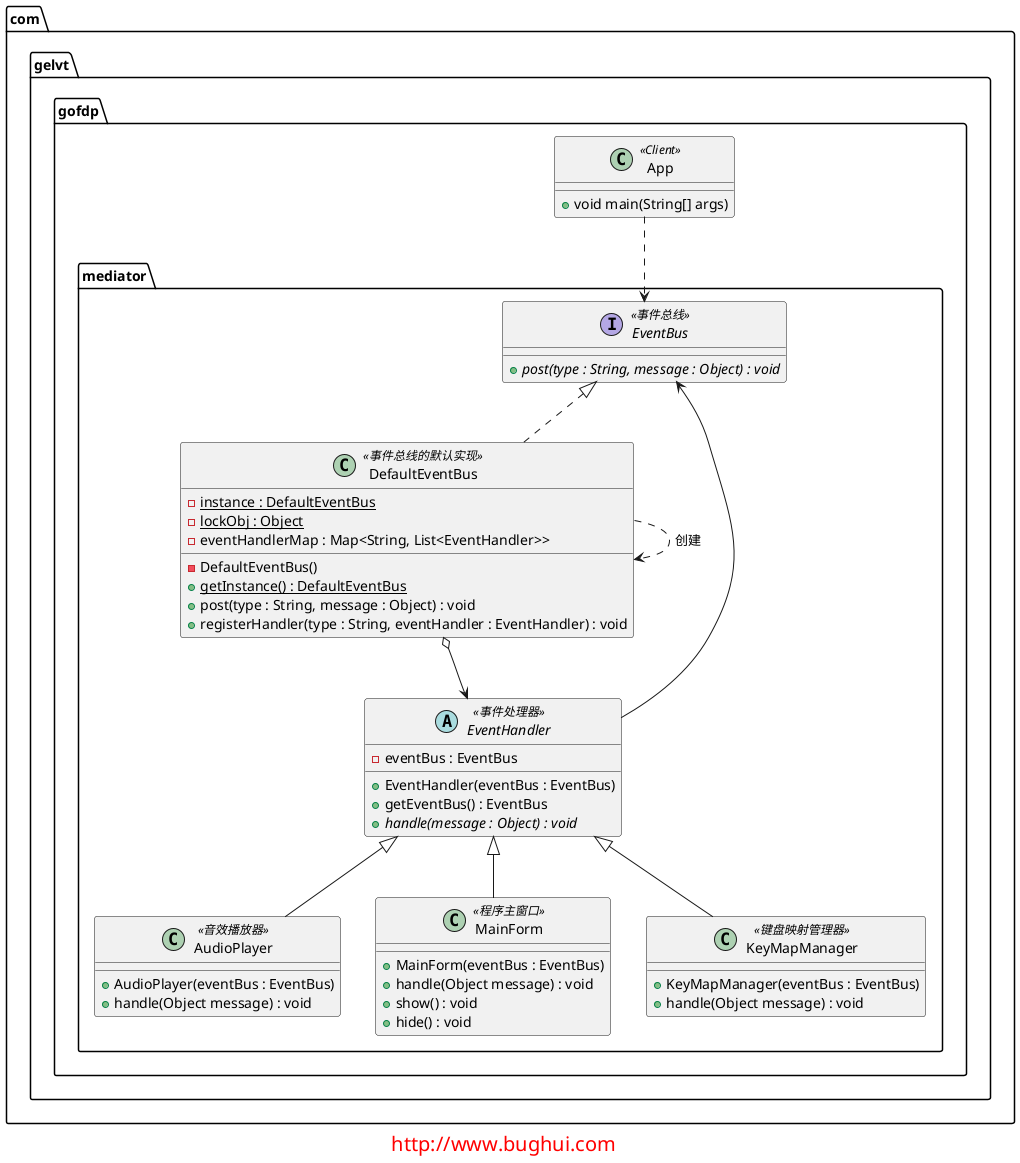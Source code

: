 @startuml

package com.gelvt.gofdp.mediator{
    interface EventBus<<事件总线>>{
        + {abstract} post(type : String, message : Object) : void
    }

    class DefaultEventBus <<事件总线的默认实现>>{
        - {static} instance : DefaultEventBus
        - {static} lockObj : Object
        - eventHandlerMap : Map<String, List<EventHandler>>
        - DefaultEventBus()
        + {static} getInstance() : DefaultEventBus
        + post(type : String, message : Object) : void
        + registerHandler(type : String, eventHandler : EventHandler) : void
    }

    abstract class EventHandler<<事件处理器>> {
        - eventBus : EventBus
        + EventHandler(eventBus : EventBus)
        + getEventBus() : EventBus
        + {abstract} handle(message : Object) : void
    }

    class AudioPlayer<<音效播放器>>{
        + AudioPlayer(eventBus : EventBus)
        + handle(Object message) : void
    }

    class MainForm<<程序主窗口>>{
        + MainForm(eventBus : EventBus)
        + handle(Object message) : void
        + show() : void
        + hide() : void
    }

    class KeyMapManager<<键盘映射管理器>>{
        + KeyMapManager(eventBus : EventBus)
        + handle(Object message) : void
    }

    EventBus <-- EventHandler
    EventBus <|.. DefaultEventBus
    DefaultEventBus ..> DefaultEventBus : "创建"
    DefaultEventBus o--> EventHandler

    EventHandler <|-- AudioPlayer
    EventHandler <|-- MainForm
    EventHandler <|-- KeyMapManager
}

package com.gelvt.gofdp{
    class App <<Client>>{
        + void main(String[] args)
    }
}

App ..> EventBus

footer
<font size="20" color="red">http://www.bughui.com</font>
endfooter

@enduml